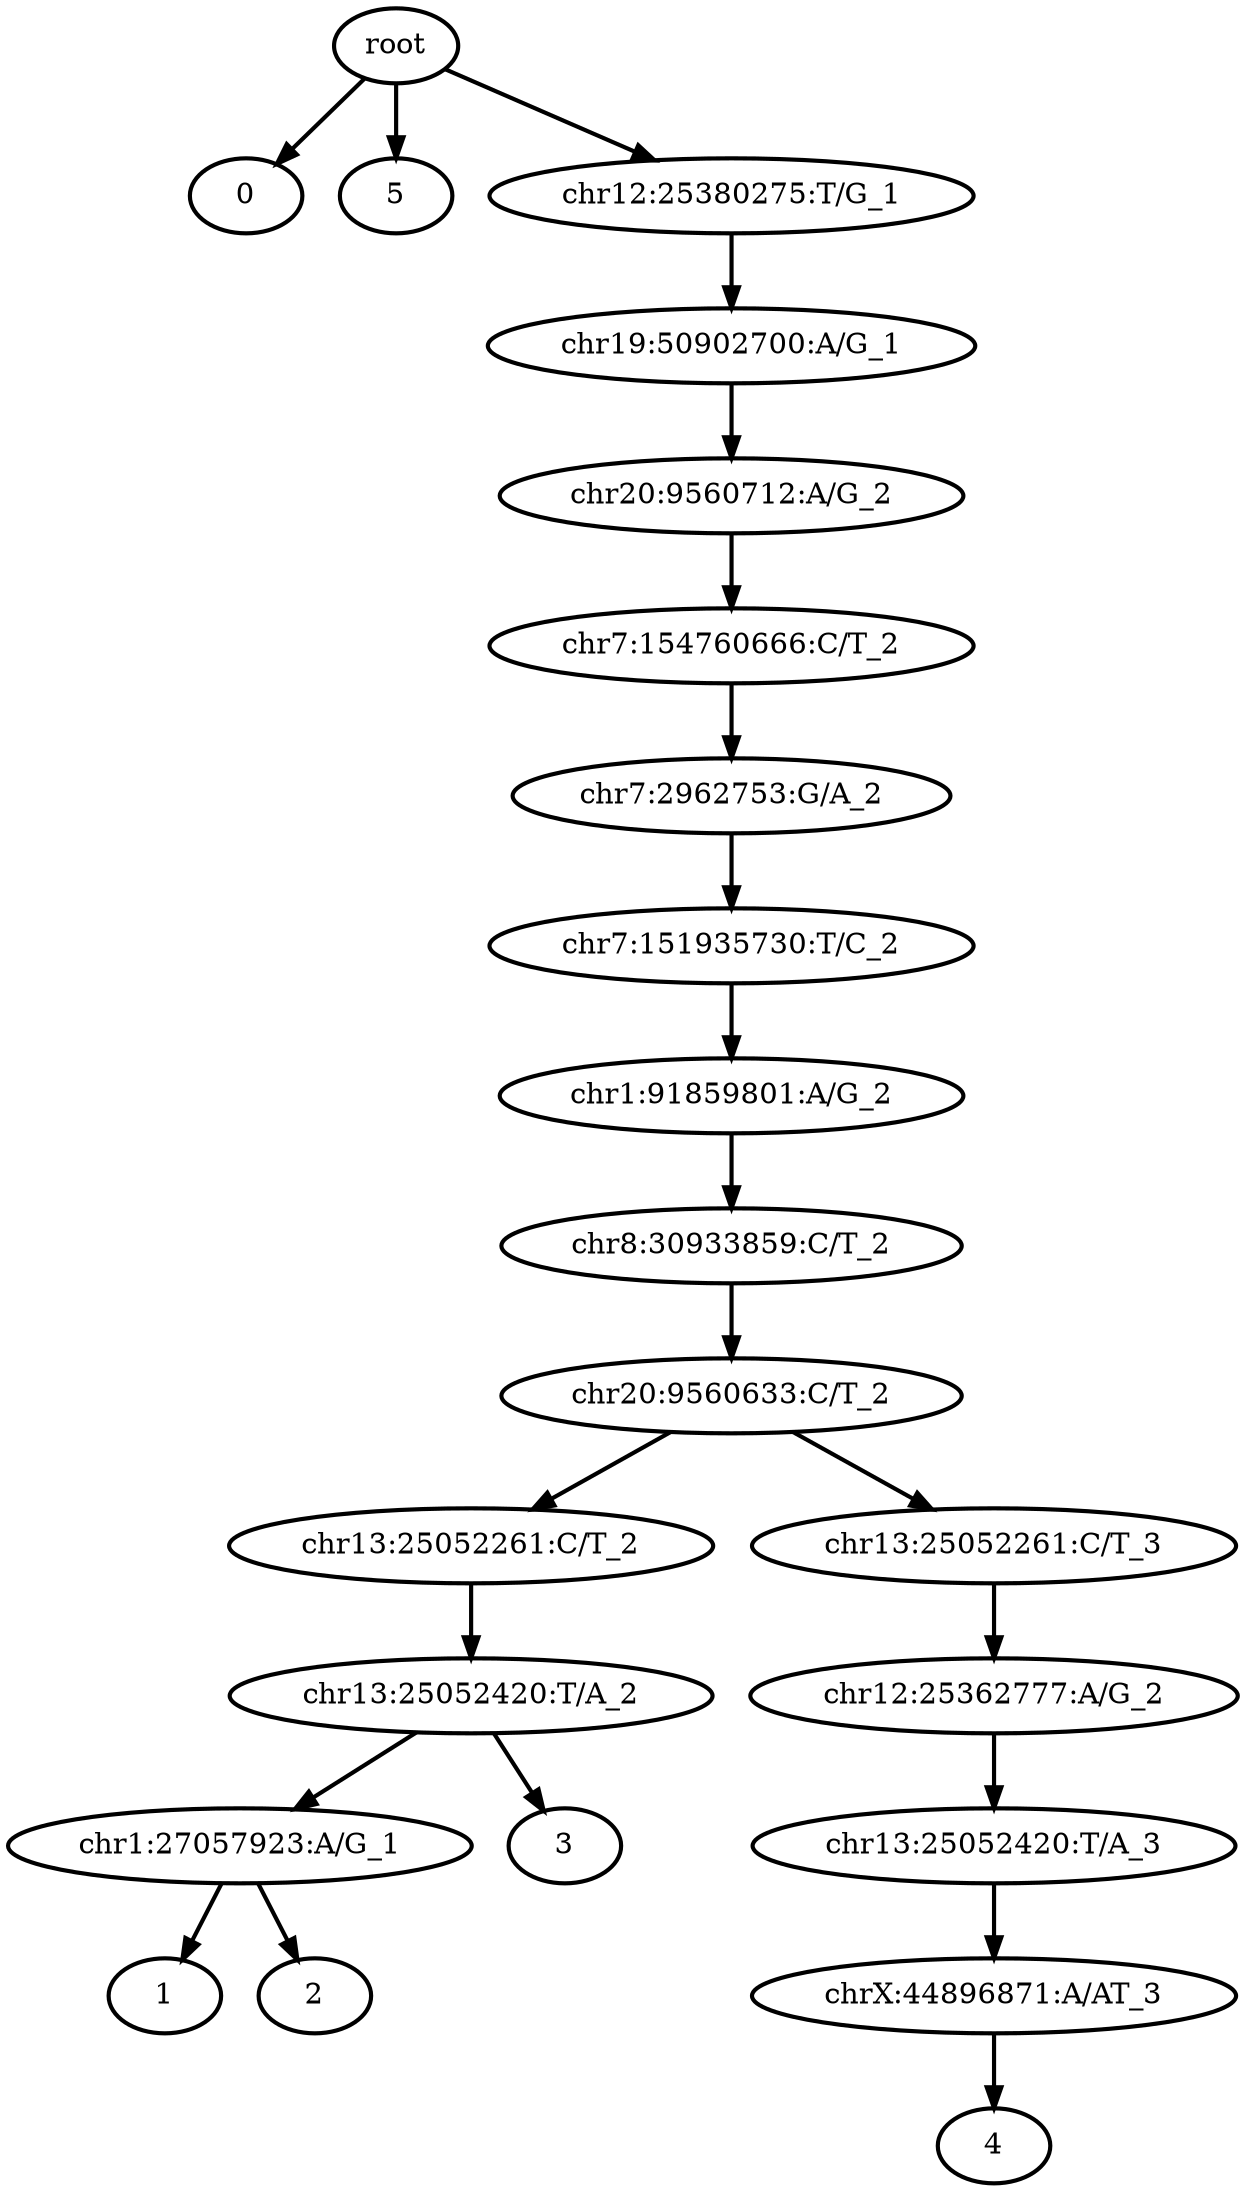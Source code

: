 digraph N {
	overlap="false"
	rankdir="TB"
	0 [label="root", style="bold"];
	1 [label="0", style="bold"];
	2 [label="chr13:25052261:C/T_2", style="bold"];
	3 [label="chr13:25052420:T/A_2", style="bold"];
	4 [label="chr1:27057923:A/G_1", style="bold"];
	5 [label="1", style="bold"];
	6 [label="2", style="bold"];
	7 [label="3", style="bold"];
	8 [label="chr13:25052261:C/T_3", style="bold"];
	9 [label="chr12:25362777:A/G_2", style="bold"];
	10 [label="chr13:25052420:T/A_3", style="bold"];
	11 [label="chrX:44896871:A/AT_3", style="bold"];
	12 [label="4", style="bold"];
	13 [label="5", style="bold"];
	14 [label="chr20:9560712:A/G_2", style="bold"];
	15 [label="chr7:154760666:C/T_2", style="bold"];
	16 [label="chr7:2962753:G/A_2", style="bold"];
	17 [label="chr7:151935730:T/C_2", style="bold"];
	18 [label="chr1:91859801:A/G_2", style="bold"];
	19 [label="chr8:30933859:C/T_2", style="bold"];
	20 [label="chr20:9560633:C/T_2", style="bold"];
	21 [label="chr12:25380275:T/G_1", style="bold"];
	22 [label="chr19:50902700:A/G_1", style="bold"];
	0 -> 1 [style="bold"];
	0 -> 13 [style="bold"];
	0 -> 21 [style="bold"];
	2 -> 3 [style="bold"];
	3 -> 4 [style="bold"];
	3 -> 7 [style="bold"];
	4 -> 5 [style="bold"];
	4 -> 6 [style="bold"];
	8 -> 9 [style="bold"];
	9 -> 10 [style="bold"];
	10 -> 11 [style="bold"];
	11 -> 12 [style="bold"];
	14 -> 15 [style="bold"];
	15 -> 16 [style="bold"];
	16 -> 17 [style="bold"];
	17 -> 18 [style="bold"];
	18 -> 19 [style="bold"];
	19 -> 20 [style="bold"];
	20 -> 2 [style="bold"];
	20 -> 8 [style="bold"];
	21 -> 22 [style="bold"];
	22 -> 14 [style="bold"];
}
